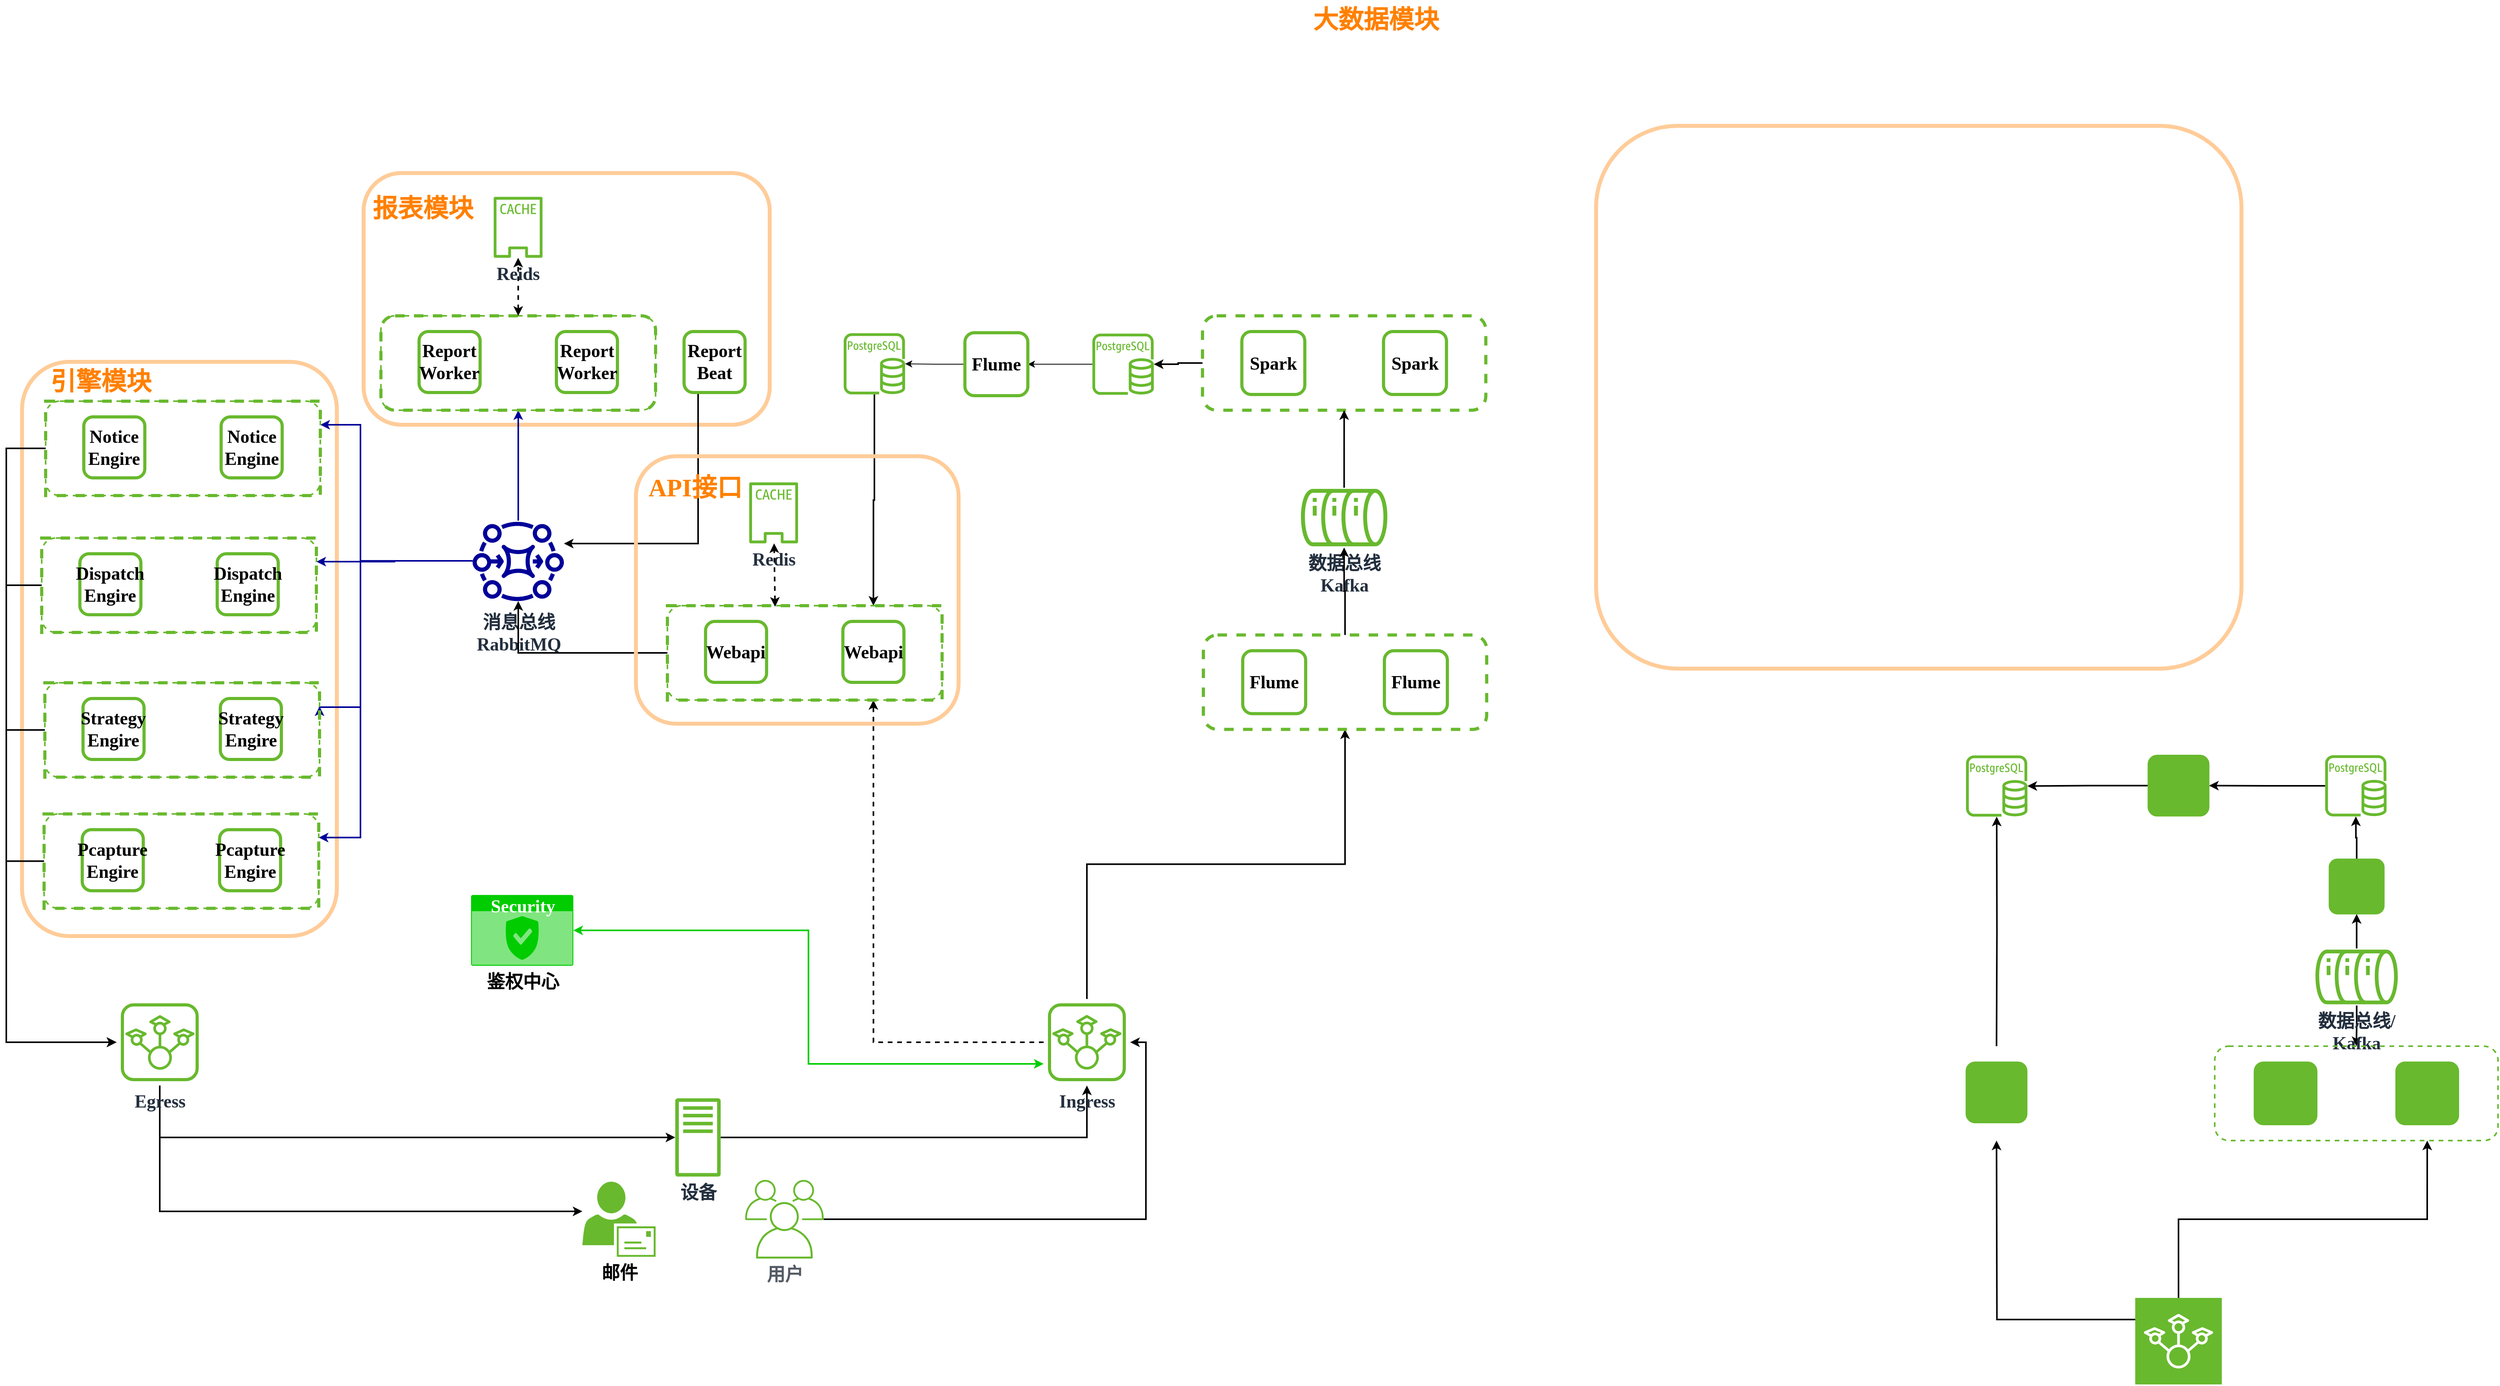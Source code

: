 <mxfile version="20.4.1" type="github">
  <diagram id="ZgeYivwBSZuSf4my9bop" name="Page-1">
    <mxGraphModel dx="4013" dy="2239" grid="1" gridSize="10" guides="1" tooltips="1" connect="1" arrows="1" fold="1" page="1" pageScale="1" pageWidth="1169" pageHeight="827" math="0" shadow="0">
      <root>
        <mxCell id="0" />
        <mxCell id="1" parent="0" />
        <mxCell id="FN92NGAg1vPfhIox8vQu-1" style="edgeStyle=orthogonalEdgeStyle;rounded=0;orthogonalLoop=1;jettySize=auto;html=1;strokeColor=#000000;entryX=1;entryY=0.5;entryDx=0;entryDy=0;strokeWidth=2;fontStyle=1;fontFamily=Garamond;fontSize=23;" edge="1" parent="1" source="FN92NGAg1vPfhIox8vQu-2" target="FN92NGAg1vPfhIox8vQu-19">
          <mxGeometry relative="1" as="geometry">
            <mxPoint x="1723.03" y="761.5" as="targetPoint" />
          </mxGeometry>
        </mxCell>
        <mxCell id="FN92NGAg1vPfhIox8vQu-2" value="" style="sketch=0;outlineConnect=0;fontColor=#232F3E;gradientColor=none;fillColor=#68B92E;strokeColor=none;dashed=0;verticalLabelPosition=bottom;verticalAlign=top;align=center;html=1;fontSize=23;fontStyle=1;aspect=fixed;pointerEvents=1;shape=mxgraph.aws4.rds_postgresql_instance;fontFamily=Garamond;" vertex="1" parent="1">
          <mxGeometry x="1886.35" y="710" width="78" height="78" as="geometry" />
        </mxCell>
        <mxCell id="FN92NGAg1vPfhIox8vQu-3" value="" style="sketch=0;outlineConnect=0;fontColor=#232F3E;gradientColor=none;fillColor=#68B92E;strokeColor=none;dashed=0;verticalLabelPosition=bottom;verticalAlign=top;align=center;html=1;fontSize=23;fontStyle=1;aspect=fixed;pointerEvents=1;shape=mxgraph.aws4.rds_postgresql_instance;fontFamily=Garamond;" vertex="1" parent="1">
          <mxGeometry x="1430.03" y="710.28" width="78" height="78" as="geometry" />
        </mxCell>
        <mxCell id="FN92NGAg1vPfhIox8vQu-4" style="edgeStyle=orthogonalEdgeStyle;rounded=0;orthogonalLoop=1;jettySize=auto;html=1;exitX=0.5;exitY=1;exitDx=0;exitDy=0;exitPerimeter=0;entryX=0.75;entryY=1;entryDx=0;entryDy=0;strokeWidth=2;fontStyle=1;fontFamily=Garamond;fontSize=23;" edge="1" parent="1" source="FN92NGAg1vPfhIox8vQu-6" target="FN92NGAg1vPfhIox8vQu-14">
          <mxGeometry relative="1" as="geometry">
            <mxPoint x="1707.03" y="1260" as="sourcePoint" />
            <mxPoint x="1707.03" y="1190" as="targetPoint" />
          </mxGeometry>
        </mxCell>
        <mxCell id="FN92NGAg1vPfhIox8vQu-5" style="edgeStyle=orthogonalEdgeStyle;rounded=0;orthogonalLoop=1;jettySize=auto;html=1;entryX=0.75;entryY=1;entryDx=0;entryDy=0;strokeColor=#000000;strokeWidth=2;exitX=1;exitY=0.75;exitDx=0;exitDy=0;exitPerimeter=0;fontStyle=1;fontFamily=Garamond;fontSize=23;" edge="1" parent="1" source="FN92NGAg1vPfhIox8vQu-6">
          <mxGeometry relative="1" as="geometry">
            <mxPoint x="1468.78" y="1200" as="targetPoint" />
          </mxGeometry>
        </mxCell>
        <mxCell id="FN92NGAg1vPfhIox8vQu-6" value="" style="sketch=0;points=[[0,0,0],[0.25,0,0],[0.5,0,0],[0.75,0,0],[1,0,0],[0,1,0],[0.25,1,0],[0.5,1,0],[0.75,1,0],[1,1,0],[0,0.25,0],[0,0.5,0],[0,0.75,0],[1,0.25,0],[1,0.5,0],[1,0.75,0]];outlineConnect=0;fontColor=#232F3E;gradientColor=none;gradientDirection=north;fillColor=#68B92E;strokeColor=#ffffff;dashed=0;verticalLabelPosition=bottom;verticalAlign=top;align=center;html=1;fontSize=23;fontStyle=1;aspect=fixed;shape=mxgraph.aws4.resourceIcon;resIcon=mxgraph.aws4.iot_sitewise;rounded=1;strokeWidth=2;direction=west;fontFamily=Garamond;" vertex="1" parent="1">
          <mxGeometry x="1645.03" y="1400" width="110" height="110" as="geometry" />
        </mxCell>
        <mxCell id="FN92NGAg1vPfhIox8vQu-7" value="" style="edgeStyle=orthogonalEdgeStyle;rounded=0;orthogonalLoop=1;jettySize=auto;html=1;strokeColor=#000000;strokeWidth=2;fontStyle=1;fontFamily=Garamond;fontSize=23;" edge="1" parent="1" source="FN92NGAg1vPfhIox8vQu-9" target="FN92NGAg1vPfhIox8vQu-14">
          <mxGeometry relative="1" as="geometry" />
        </mxCell>
        <mxCell id="FN92NGAg1vPfhIox8vQu-8" style="edgeStyle=orthogonalEdgeStyle;rounded=0;orthogonalLoop=1;jettySize=auto;html=1;entryX=0.5;entryY=1;entryDx=0;entryDy=0;strokeColor=#000000;strokeWidth=2;fontStyle=1;fontFamily=Garamond;fontSize=23;" edge="1" parent="1" source="FN92NGAg1vPfhIox8vQu-9" target="FN92NGAg1vPfhIox8vQu-11">
          <mxGeometry relative="1" as="geometry">
            <mxPoint x="1947.03" y="900" as="sourcePoint" />
          </mxGeometry>
        </mxCell>
        <mxCell id="FN92NGAg1vPfhIox8vQu-9" value="数据总线/&lt;br style=&quot;font-size: 23px;&quot;&gt;Kafka" style="sketch=0;outlineConnect=0;fontColor=#232F3E;gradientColor=none;fillColor=#68B92E;strokeColor=none;dashed=0;verticalLabelPosition=bottom;verticalAlign=top;align=center;html=1;fontSize=23;fontStyle=1;aspect=fixed;pointerEvents=1;shape=mxgraph.aws4.iot_analytics_data_store;rounded=1;strokeWidth=1;direction=south;shadow=0;perimeterSpacing=0;fontFamily=Garamond;" vertex="1" parent="1">
          <mxGeometry x="1874.03" y="955.78" width="104.63" height="72.44" as="geometry" />
        </mxCell>
        <mxCell id="FN92NGAg1vPfhIox8vQu-10" style="edgeStyle=orthogonalEdgeStyle;rounded=0;orthogonalLoop=1;jettySize=auto;html=1;strokeColor=#000000;strokeWidth=2;fontStyle=1;fontFamily=Garamond;fontSize=23;" edge="1" parent="1" source="FN92NGAg1vPfhIox8vQu-11" target="FN92NGAg1vPfhIox8vQu-2">
          <mxGeometry relative="1" as="geometry" />
        </mxCell>
        <mxCell id="FN92NGAg1vPfhIox8vQu-11" value="" style="whiteSpace=wrap;html=1;aspect=fixed;strokeColor=#68B92E;fillColor=#68B92E;gradientColor=#68B92E;rounded=1;fontStyle=1;fontFamily=Garamond;fontSize=23;" vertex="1" parent="1">
          <mxGeometry x="1891.35" y="842" width="70" height="70" as="geometry" />
        </mxCell>
        <mxCell id="FN92NGAg1vPfhIox8vQu-12" style="edgeStyle=orthogonalEdgeStyle;rounded=0;orthogonalLoop=1;jettySize=auto;html=1;strokeColor=#000000;exitX=0;exitY=0.5;exitDx=0;exitDy=0;strokeWidth=2;fontStyle=1;fontFamily=Garamond;fontSize=23;" edge="1" parent="1" source="FN92NGAg1vPfhIox8vQu-19" target="FN92NGAg1vPfhIox8vQu-3">
          <mxGeometry relative="1" as="geometry">
            <mxPoint x="1663.03" y="761.5" as="sourcePoint" />
          </mxGeometry>
        </mxCell>
        <mxCell id="FN92NGAg1vPfhIox8vQu-13" value="" style="group;fontStyle=1;fontFamily=Garamond;fontSize=23;" vertex="1" connectable="0" parent="1">
          <mxGeometry x="1746.03" y="1080" width="360" height="120" as="geometry" />
        </mxCell>
        <mxCell id="FN92NGAg1vPfhIox8vQu-14" value="" style="rounded=1;whiteSpace=wrap;html=1;strokeColor=#68B92E;fillColor=none;gradientColor=#68B92E;dashed=1;strokeWidth=2;fontStyle=1;fontFamily=Garamond;fontSize=23;" vertex="1" parent="FN92NGAg1vPfhIox8vQu-13">
          <mxGeometry width="360" height="120" as="geometry" />
        </mxCell>
        <mxCell id="FN92NGAg1vPfhIox8vQu-15" value="" style="whiteSpace=wrap;html=1;aspect=fixed;strokeColor=#68B92E;fillColor=#68B92E;gradientColor=#68B92E;rounded=1;fontStyle=1;fontFamily=Garamond;fontSize=23;" vertex="1" parent="FN92NGAg1vPfhIox8vQu-13">
          <mxGeometry x="50" y="20" width="80" height="80" as="geometry" />
        </mxCell>
        <mxCell id="FN92NGAg1vPfhIox8vQu-16" value="" style="whiteSpace=wrap;html=1;aspect=fixed;strokeColor=#68B92E;fillColor=#68B92E;gradientColor=#68B92E;rounded=1;fontStyle=1;fontFamily=Garamond;fontSize=23;" vertex="1" parent="FN92NGAg1vPfhIox8vQu-13">
          <mxGeometry x="230" y="20" width="80" height="80" as="geometry" />
        </mxCell>
        <mxCell id="FN92NGAg1vPfhIox8vQu-17" value="" style="whiteSpace=wrap;html=1;aspect=fixed;strokeColor=#68B92E;fillColor=#68B92E;gradientColor=#68B92E;rounded=1;fontStyle=1;fontFamily=Garamond;fontSize=23;" vertex="1" parent="1">
          <mxGeometry x="1430.002" y="1100" width="77.556" height="77.556" as="geometry" />
        </mxCell>
        <mxCell id="FN92NGAg1vPfhIox8vQu-18" style="edgeStyle=orthogonalEdgeStyle;rounded=0;orthogonalLoop=1;jettySize=auto;html=1;strokeColor=#000000;strokeWidth=2;exitX=0.75;exitY=0;exitDx=0;exitDy=0;fontStyle=1;fontFamily=Garamond;fontSize=23;" edge="1" parent="1" target="FN92NGAg1vPfhIox8vQu-3">
          <mxGeometry relative="1" as="geometry">
            <mxPoint x="1468.78" y="1080" as="sourcePoint" />
          </mxGeometry>
        </mxCell>
        <mxCell id="FN92NGAg1vPfhIox8vQu-19" value="" style="whiteSpace=wrap;html=1;aspect=fixed;strokeColor=#68B92E;fillColor=#68B92E;gradientColor=#68B92E;rounded=1;fontStyle=1;fontFamily=Garamond;fontSize=23;" vertex="1" parent="1">
          <mxGeometry x="1661.252" y="710" width="77.556" height="77.556" as="geometry" />
        </mxCell>
        <mxCell id="FN92NGAg1vPfhIox8vQu-108" value="" style="rounded=1;whiteSpace=wrap;html=1;shadow=0;sketch=0;strokeColor=#FFCC99;strokeWidth=5;fillColor=none;gradientColor=none;fontStyle=1;fontFamily=Garamond;fontSize=23;" vertex="1" parent="1">
          <mxGeometry x="-606" y="-30" width="516" height="320" as="geometry" />
        </mxCell>
        <mxCell id="FN92NGAg1vPfhIox8vQu-109" value="" style="rounded=1;whiteSpace=wrap;html=1;shadow=0;sketch=0;strokeColor=#FFCC99;strokeWidth=5;fillColor=none;gradientColor=none;fontStyle=1;fontFamily=Garamond;fontSize=23;" vertex="1" parent="1">
          <mxGeometry x="960" y="-90" width="820" height="690" as="geometry" />
        </mxCell>
        <mxCell id="FN92NGAg1vPfhIox8vQu-110" value="" style="rounded=1;whiteSpace=wrap;html=1;shadow=0;sketch=0;strokeColor=#FFCC99;strokeWidth=5;fillColor=none;gradientColor=none;fontStyle=1;fontFamily=Garamond;fontSize=23;" vertex="1" parent="1">
          <mxGeometry x="-1040" y="210" width="400" height="730" as="geometry" />
        </mxCell>
        <mxCell id="FN92NGAg1vPfhIox8vQu-111" style="edgeStyle=orthogonalEdgeStyle;rounded=0;orthogonalLoop=1;jettySize=auto;html=1;exitX=0.5;exitY=1;exitDx=0;exitDy=0;exitPerimeter=0;entryX=0.5;entryY=1;entryDx=0;entryDy=0;strokeWidth=2;fontStyle=1;fontFamily=Garamond;fontSize=23;" edge="1" parent="1" source="FN92NGAg1vPfhIox8vQu-117" target="FN92NGAg1vPfhIox8vQu-121">
          <mxGeometry relative="1" as="geometry">
            <mxPoint x="320" y="710" as="sourcePoint" />
            <mxPoint x="320" y="640" as="targetPoint" />
          </mxGeometry>
        </mxCell>
        <mxCell id="FN92NGAg1vPfhIox8vQu-112" style="edgeStyle=orthogonalEdgeStyle;rounded=0;orthogonalLoop=1;jettySize=auto;html=1;strokeColor=#000000;entryX=0;entryY=0.5;entryDx=0;entryDy=0;entryPerimeter=0;strokeWidth=2;fontStyle=1;fontFamily=Garamond;fontSize=23;" edge="1" parent="1" source="FN92NGAg1vPfhIox8vQu-113" target="FN92NGAg1vPfhIox8vQu-117">
          <mxGeometry relative="1" as="geometry">
            <mxPoint x="320" y="780" as="targetPoint" />
          </mxGeometry>
        </mxCell>
        <mxCell id="FN92NGAg1vPfhIox8vQu-113" value="用户" style="sketch=0;outlineConnect=0;gradientColor=none;fontColor=#545B64;strokeColor=none;fillColor=#68B92E;dashed=0;verticalLabelPosition=bottom;verticalAlign=top;align=center;html=1;fontSize=23;fontStyle=1;aspect=fixed;shape=mxgraph.aws4.illustration_users;pointerEvents=1;strokeWidth=1;fontFamily=Garamond;" vertex="1" parent="1">
          <mxGeometry x="-121.28" y="1250" width="100" height="100" as="geometry" />
        </mxCell>
        <mxCell id="FN92NGAg1vPfhIox8vQu-114" style="edgeStyle=orthogonalEdgeStyle;rounded=0;orthogonalLoop=1;jettySize=auto;html=1;strokeColor=#000000;strokeWidth=2;fontStyle=1;fontFamily=Garamond;fontSize=23;" edge="1" parent="1" source="FN92NGAg1vPfhIox8vQu-115" target="FN92NGAg1vPfhIox8vQu-117">
          <mxGeometry relative="1" as="geometry" />
        </mxCell>
        <mxCell id="FN92NGAg1vPfhIox8vQu-115" value="设备" style="sketch=0;outlineConnect=0;fontColor=#232F3E;gradientColor=none;fillColor=#68B92E;strokeColor=none;dashed=0;verticalLabelPosition=bottom;verticalAlign=top;align=center;html=1;fontSize=23;fontStyle=1;aspect=fixed;pointerEvents=1;shape=mxgraph.aws4.traditional_server;fontFamily=Garamond;" vertex="1" parent="1">
          <mxGeometry x="-210" y="1146" width="57.69" height="100" as="geometry" />
        </mxCell>
        <mxCell id="FN92NGAg1vPfhIox8vQu-116" style="edgeStyle=orthogonalEdgeStyle;rounded=0;orthogonalLoop=1;jettySize=auto;html=1;strokeColor=#000000;strokeWidth=2;entryX=0.75;entryY=1;entryDx=0;entryDy=0;fontStyle=1;fontFamily=Garamond;fontSize=23;dashed=1;" edge="1" parent="1" source="FN92NGAg1vPfhIox8vQu-117" target="FN92NGAg1vPfhIox8vQu-190">
          <mxGeometry relative="1" as="geometry">
            <mxPoint x="110" y="790" as="targetPoint" />
          </mxGeometry>
        </mxCell>
        <mxCell id="FN92NGAg1vPfhIox8vQu-117" value="Ingress" style="sketch=0;points=[[0,0,0],[0.25,0,0],[0.5,0,0],[0.75,0,0],[1,0,0],[0,1,0],[0.25,1,0],[0.5,1,0],[0.75,1,0],[1,1,0],[0,0.25,0],[0,0.5,0],[0,0.75,0],[1,0.25,0],[1,0.5,0],[1,0.75,0]];outlineConnect=0;fontColor=#232F3E;gradientColor=none;gradientDirection=north;fillColor=none;strokeColor=#68B92E;dashed=0;verticalLabelPosition=bottom;verticalAlign=top;align=center;html=1;fontSize=23;fontStyle=1;aspect=fixed;shape=mxgraph.aws4.resourceIcon;resIcon=mxgraph.aws4.iot_sitewise;rounded=1;strokeWidth=1;direction=west;fontFamily=Garamond;" vertex="1" parent="1">
          <mxGeometry x="258" y="1020" width="110" height="110" as="geometry" />
        </mxCell>
        <mxCell id="FN92NGAg1vPfhIox8vQu-124" style="edgeStyle=orthogonalEdgeStyle;rounded=0;orthogonalLoop=1;jettySize=auto;html=1;entryX=0.5;entryY=1;entryDx=0;entryDy=0;strokeColor=#000099;strokeWidth=2;fontStyle=1;fontFamily=Garamond;fontSize=23;" edge="1" parent="1" source="FN92NGAg1vPfhIox8vQu-129" target="FN92NGAg1vPfhIox8vQu-132">
          <mxGeometry relative="1" as="geometry" />
        </mxCell>
        <mxCell id="FN92NGAg1vPfhIox8vQu-125" style="edgeStyle=orthogonalEdgeStyle;rounded=0;orthogonalLoop=1;jettySize=auto;html=1;entryX=1;entryY=0.25;entryDx=0;entryDy=0;strokeColor=#000099;strokeWidth=2;fontStyle=1;fontFamily=Garamond;fontSize=23;" edge="1" parent="1" source="FN92NGAg1vPfhIox8vQu-129" target="FN92NGAg1vPfhIox8vQu-138">
          <mxGeometry relative="1" as="geometry">
            <Array as="points">
              <mxPoint x="-610" y="463" />
              <mxPoint x="-610" y="649" />
            </Array>
          </mxGeometry>
        </mxCell>
        <mxCell id="FN92NGAg1vPfhIox8vQu-126" style="edgeStyle=orthogonalEdgeStyle;rounded=0;orthogonalLoop=1;jettySize=auto;html=1;entryX=1;entryY=0.25;entryDx=0;entryDy=0;strokeColor=#000099;strokeWidth=2;fontStyle=1;fontFamily=Garamond;fontSize=23;" edge="1" parent="1" source="FN92NGAg1vPfhIox8vQu-129" target="FN92NGAg1vPfhIox8vQu-145">
          <mxGeometry relative="1" as="geometry" />
        </mxCell>
        <mxCell id="FN92NGAg1vPfhIox8vQu-127" style="edgeStyle=orthogonalEdgeStyle;rounded=0;orthogonalLoop=1;jettySize=auto;html=1;entryX=1;entryY=0.25;entryDx=0;entryDy=0;strokeColor=#000099;strokeWidth=2;fontStyle=1;fontFamily=Garamond;fontSize=23;" edge="1" parent="1" source="FN92NGAg1vPfhIox8vQu-129" target="FN92NGAg1vPfhIox8vQu-150">
          <mxGeometry relative="1" as="geometry">
            <Array as="points">
              <mxPoint x="-610" y="463" />
              <mxPoint x="-610" y="290" />
            </Array>
          </mxGeometry>
        </mxCell>
        <mxCell id="FN92NGAg1vPfhIox8vQu-128" style="edgeStyle=orthogonalEdgeStyle;rounded=0;orthogonalLoop=1;jettySize=auto;html=1;entryX=1;entryY=0.25;entryDx=0;entryDy=0;strokeColor=#000099;strokeWidth=2;fontStyle=1;fontFamily=Garamond;fontSize=23;" edge="1" parent="1" source="FN92NGAg1vPfhIox8vQu-129" target="FN92NGAg1vPfhIox8vQu-174">
          <mxGeometry relative="1" as="geometry">
            <Array as="points">
              <mxPoint x="-610" y="463" />
              <mxPoint x="-610" y="815" />
            </Array>
          </mxGeometry>
        </mxCell>
        <mxCell id="FN92NGAg1vPfhIox8vQu-129" value="消息总线&lt;br style=&quot;font-size: 23px;&quot;&gt;RabbitMQ" style="sketch=0;outlineConnect=0;fontColor=#232F3E;gradientColor=none;fillColor=#000099;strokeColor=none;dashed=0;verticalLabelPosition=bottom;verticalAlign=top;align=center;html=1;fontSize=23;fontStyle=1;aspect=fixed;pointerEvents=1;shape=mxgraph.aws4.mq_broker;rounded=1;shadow=0;strokeWidth=1;fontFamily=Garamond;" vertex="1" parent="1">
          <mxGeometry x="-467.5" y="405" width="116" height="116" as="geometry" />
        </mxCell>
        <mxCell id="FN92NGAg1vPfhIox8vQu-130" style="rounded=0;orthogonalLoop=1;jettySize=auto;html=1;strokeColor=#000000;exitX=0;exitY=0.5;exitDx=0;exitDy=0;edgeStyle=orthogonalEdgeStyle;strokeWidth=2;fontStyle=1;fontFamily=Garamond;fontSize=23;" edge="1" parent="1" source="FN92NGAg1vPfhIox8vQu-190" target="FN92NGAg1vPfhIox8vQu-129">
          <mxGeometry relative="1" as="geometry" />
        </mxCell>
        <mxCell id="FN92NGAg1vPfhIox8vQu-131" value="" style="group;fontStyle=1;fontFamily=Garamond;fontSize=23;strokeWidth=4;strokeColor=#68B92E;dashed=1;rounded=1;" vertex="1" connectable="0" parent="1">
          <mxGeometry x="-584" y="151.5" width="349" height="120" as="geometry" />
        </mxCell>
        <mxCell id="FN92NGAg1vPfhIox8vQu-132" value="" style="rounded=1;whiteSpace=wrap;html=1;strokeColor=#68B92E;fillColor=none;gradientColor=#68B92E;dashed=1;strokeWidth=2;fontStyle=1;fontFamily=Garamond;fontSize=23;" vertex="1" parent="FN92NGAg1vPfhIox8vQu-131">
          <mxGeometry width="349" height="120" as="geometry" />
        </mxCell>
        <mxCell id="FN92NGAg1vPfhIox8vQu-133" value="Report Worker" style="whiteSpace=wrap;html=1;aspect=fixed;strokeColor=#68B92E;fillColor=none;gradientColor=#68B92E;rounded=1;fontStyle=1;fontFamily=Garamond;fontSize=23;strokeWidth=4;" vertex="1" parent="FN92NGAg1vPfhIox8vQu-131">
          <mxGeometry x="48.472" y="20" width="77.556" height="77.556" as="geometry" />
        </mxCell>
        <mxCell id="FN92NGAg1vPfhIox8vQu-134" value="Report Worker" style="whiteSpace=wrap;html=1;aspect=fixed;strokeColor=#68B92E;fillColor=none;gradientColor=#68B92E;rounded=1;fontStyle=1;fontFamily=Garamond;fontSize=23;strokeWidth=4;" vertex="1" parent="FN92NGAg1vPfhIox8vQu-131">
          <mxGeometry x="222.972" y="20" width="77.556" height="77.556" as="geometry" />
        </mxCell>
        <mxCell id="FN92NGAg1vPfhIox8vQu-135" style="edgeStyle=orthogonalEdgeStyle;rounded=0;orthogonalLoop=1;jettySize=auto;html=1;strokeColor=#000000;strokeWidth=2;fontStyle=1;fontFamily=Garamond;fontSize=23;" edge="1" parent="1" source="FN92NGAg1vPfhIox8vQu-136" target="FN92NGAg1vPfhIox8vQu-129">
          <mxGeometry relative="1" as="geometry">
            <mxPoint x="-300" y="500" as="targetPoint" />
            <Array as="points">
              <mxPoint x="-181" y="441" />
            </Array>
          </mxGeometry>
        </mxCell>
        <mxCell id="FN92NGAg1vPfhIox8vQu-136" value="Report Beat" style="whiteSpace=wrap;html=1;aspect=fixed;strokeColor=#68B92E;fillColor=none;gradientColor=#68B92E;rounded=1;fontStyle=1;fontFamily=Garamond;fontSize=23;strokeWidth=4;" vertex="1" parent="1">
          <mxGeometry x="-198.838" y="171.5" width="77.556" height="77.556" as="geometry" />
        </mxCell>
        <mxCell id="FN92NGAg1vPfhIox8vQu-137" value="" style="group;fontStyle=1;fontFamily=Garamond;fontSize=23;strokeColor=#68B92E;dashed=1;strokeWidth=4;" vertex="1" connectable="0" parent="1">
          <mxGeometry x="-1011" y="618" width="349" height="120" as="geometry" />
        </mxCell>
        <mxCell id="FN92NGAg1vPfhIox8vQu-138" value="" style="rounded=1;whiteSpace=wrap;html=1;strokeColor=#68B92E;fillColor=none;gradientColor=#68B92E;dashed=1;strokeWidth=2;fontStyle=1;fontFamily=Garamond;fontSize=23;" vertex="1" parent="FN92NGAg1vPfhIox8vQu-137">
          <mxGeometry width="349" height="120" as="geometry" />
        </mxCell>
        <mxCell id="FN92NGAg1vPfhIox8vQu-139" value="Strategy Engire" style="whiteSpace=wrap;html=1;aspect=fixed;strokeColor=#68B92E;fillColor=none;gradientColor=#68B92E;rounded=1;fontStyle=1;fontFamily=Garamond;fontSize=23;strokeWidth=4;" vertex="1" parent="FN92NGAg1vPfhIox8vQu-137">
          <mxGeometry x="48.472" y="20" width="77.556" height="77.556" as="geometry" />
        </mxCell>
        <mxCell id="FN92NGAg1vPfhIox8vQu-140" value="Strategy Engire" style="whiteSpace=wrap;html=1;aspect=fixed;strokeColor=#68B92E;fillColor=none;gradientColor=#68B92E;rounded=1;fontStyle=1;fontFamily=Garamond;fontSize=23;strokeWidth=4;" vertex="1" parent="FN92NGAg1vPfhIox8vQu-137">
          <mxGeometry x="222.972" y="20" width="77.556" height="77.556" as="geometry" />
        </mxCell>
        <mxCell id="FN92NGAg1vPfhIox8vQu-141" style="edgeStyle=orthogonalEdgeStyle;rounded=0;orthogonalLoop=1;jettySize=auto;html=1;strokeColor=#000000;strokeWidth=2;fontStyle=1;fontFamily=Garamond;fontSize=23;" edge="1" parent="1" source="FN92NGAg1vPfhIox8vQu-143" target="FN92NGAg1vPfhIox8vQu-148">
          <mxGeometry relative="1" as="geometry">
            <mxPoint x="-360" y="1290" as="targetPoint" />
            <Array as="points">
              <mxPoint x="-865" y="1290" />
            </Array>
          </mxGeometry>
        </mxCell>
        <mxCell id="FN92NGAg1vPfhIox8vQu-142" style="edgeStyle=orthogonalEdgeStyle;rounded=0;orthogonalLoop=1;jettySize=auto;html=1;strokeColor=#000000;strokeWidth=2;fontStyle=1;fontFamily=Garamond;fontSize=23;" edge="1" parent="1" source="FN92NGAg1vPfhIox8vQu-143" target="FN92NGAg1vPfhIox8vQu-115">
          <mxGeometry relative="1" as="geometry">
            <Array as="points">
              <mxPoint x="-865" y="1196" />
            </Array>
          </mxGeometry>
        </mxCell>
        <mxCell id="FN92NGAg1vPfhIox8vQu-143" value="Egress" style="sketch=0;points=[[0,0,0],[0.25,0,0],[0.5,0,0],[0.75,0,0],[1,0,0],[0,1,0],[0.25,1,0],[0.5,1,0],[0.75,1,0],[1,1,0],[0,0.25,0],[0,0.5,0],[0,0.75,0],[1,0.25,0],[1,0.5,0],[1,0.75,0]];outlineConnect=0;fontColor=#232F3E;gradientColor=none;gradientDirection=north;fillColor=none;strokeColor=#68B92E;verticalLabelPosition=bottom;verticalAlign=top;align=center;html=1;fontSize=23;fontStyle=1;aspect=fixed;shape=mxgraph.aws4.resourceIcon;resIcon=mxgraph.aws4.iot_sitewise;rounded=1;strokeWidth=0;direction=west;fontFamily=Garamond;shadow=0;" vertex="1" parent="1">
          <mxGeometry x="-920" y="1020" width="110" height="110" as="geometry" />
        </mxCell>
        <mxCell id="FN92NGAg1vPfhIox8vQu-144" value="" style="group;fontStyle=1;fontFamily=Garamond;fontSize=23;strokeColor=#68B92E;dashed=1;strokeWidth=4;" vertex="1" connectable="0" parent="1">
          <mxGeometry x="-1015" y="434" width="349" height="120" as="geometry" />
        </mxCell>
        <mxCell id="FN92NGAg1vPfhIox8vQu-145" value="" style="rounded=1;whiteSpace=wrap;html=1;strokeColor=#68B92E;fillColor=none;gradientColor=#68B92E;dashed=1;strokeWidth=2;fontStyle=1;fontFamily=Garamond;fontSize=23;" vertex="1" parent="FN92NGAg1vPfhIox8vQu-144">
          <mxGeometry width="349" height="120" as="geometry" />
        </mxCell>
        <mxCell id="FN92NGAg1vPfhIox8vQu-146" value="Dispatch Engire" style="whiteSpace=wrap;html=1;aspect=fixed;strokeColor=#68B92E;fillColor=none;gradientColor=#68B92E;rounded=1;fontStyle=1;fontFamily=Garamond;fontSize=23;strokeWidth=4;" vertex="1" parent="FN92NGAg1vPfhIox8vQu-144">
          <mxGeometry x="48.472" y="20" width="77.556" height="77.556" as="geometry" />
        </mxCell>
        <mxCell id="FN92NGAg1vPfhIox8vQu-147" value="Dispatch Engine" style="whiteSpace=wrap;html=1;aspect=fixed;strokeColor=#68B92E;fillColor=none;gradientColor=#68B92E;rounded=1;fontStyle=1;fontFamily=Garamond;fontSize=23;strokeWidth=4;" vertex="1" parent="FN92NGAg1vPfhIox8vQu-144">
          <mxGeometry x="222.972" y="20" width="77.556" height="77.556" as="geometry" />
        </mxCell>
        <mxCell id="FN92NGAg1vPfhIox8vQu-148" value="邮件" style="sketch=0;pointerEvents=1;shadow=0;dashed=0;html=1;strokeColor=none;fillColor=#68B92E;labelPosition=center;verticalLabelPosition=bottom;verticalAlign=top;outlineConnect=0;align=center;shape=mxgraph.office.users.mail_user;rounded=1;strokeWidth=1;fontStyle=1;fontFamily=Garamond;fontSize=23;" vertex="1" parent="1">
          <mxGeometry x="-328" y="1252.25" width="93" height="95.5" as="geometry" />
        </mxCell>
        <mxCell id="FN92NGAg1vPfhIox8vQu-149" value="" style="group;dashed=1;strokeWidth=4;fontStyle=1;fontFamily=Garamond;fontSize=23;strokeColor=#68B92E;" vertex="1" connectable="0" parent="1">
          <mxGeometry x="-1010" y="260" width="349" height="120" as="geometry" />
        </mxCell>
        <mxCell id="FN92NGAg1vPfhIox8vQu-150" value="" style="rounded=1;whiteSpace=wrap;html=1;strokeColor=#68B92E;fillColor=none;gradientColor=#68B92E;dashed=1;strokeWidth=2;fontStyle=1;fontFamily=Garamond;fontSize=23;" vertex="1" parent="FN92NGAg1vPfhIox8vQu-149">
          <mxGeometry width="349" height="120" as="geometry" />
        </mxCell>
        <mxCell id="FN92NGAg1vPfhIox8vQu-151" value="Notice &lt;br style=&quot;font-size: 23px;&quot;&gt;Engire" style="whiteSpace=wrap;html=1;aspect=fixed;strokeColor=#68B92E;fillColor=none;gradientColor=#68B92E;rounded=1;fontStyle=1;fontFamily=Garamond;fontSize=23;strokeWidth=4;" vertex="1" parent="FN92NGAg1vPfhIox8vQu-149">
          <mxGeometry x="48.472" y="20" width="77.556" height="77.556" as="geometry" />
        </mxCell>
        <mxCell id="FN92NGAg1vPfhIox8vQu-152" value="Notice &lt;br style=&quot;font-size: 23px;&quot;&gt;Engine" style="whiteSpace=wrap;html=1;aspect=fixed;strokeColor=#68B92E;fillColor=none;gradientColor=#68B92E;rounded=1;fontStyle=1;fontFamily=Garamond;fontSize=23;strokeWidth=4;" vertex="1" parent="FN92NGAg1vPfhIox8vQu-149">
          <mxGeometry x="222.972" y="20" width="77.556" height="77.556" as="geometry" />
        </mxCell>
        <mxCell id="FN92NGAg1vPfhIox8vQu-161" style="edgeStyle=orthogonalEdgeStyle;rounded=0;orthogonalLoop=1;jettySize=auto;html=1;entryX=0.75;entryY=0;entryDx=0;entryDy=0;strokeColor=#000000;strokeWidth=2;fontStyle=1;fontFamily=Garamond;fontSize=23;" edge="1" parent="1" source="FN92NGAg1vPfhIox8vQu-200" target="FN92NGAg1vPfhIox8vQu-190">
          <mxGeometry relative="1" as="geometry">
            <mxPoint x="42" y="259.822" as="sourcePoint" />
          </mxGeometry>
        </mxCell>
        <mxCell id="FN92NGAg1vPfhIox8vQu-164" value="Reids" style="sketch=0;outlineConnect=0;fontColor=#232F3E;gradientColor=none;fillColor=#68B92E;strokeColor=none;dashed=0;verticalLabelPosition=bottom;verticalAlign=top;align=center;html=1;fontSize=23;fontStyle=1;aspect=fixed;pointerEvents=1;shape=mxgraph.aws4.cached_volume;rounded=1;shadow=0;strokeWidth=1;fontFamily=Garamond;" vertex="1" parent="1">
          <mxGeometry x="-440.71" width="62" height="78" as="geometry" />
        </mxCell>
        <mxCell id="FN92NGAg1vPfhIox8vQu-169" style="edgeStyle=orthogonalEdgeStyle;rounded=0;orthogonalLoop=1;jettySize=auto;html=1;strokeColor=#000000;strokeWidth=2;fontStyle=1;fontFamily=Garamond;fontSize=23;" edge="1" parent="1" source="FN92NGAg1vPfhIox8vQu-166" target="FN92NGAg1vPfhIox8vQu-198">
          <mxGeometry relative="1" as="geometry">
            <mxPoint x="92" y="210" as="targetPoint" />
          </mxGeometry>
        </mxCell>
        <mxCell id="FN92NGAg1vPfhIox8vQu-170" value="" style="endArrow=classic;startArrow=classic;html=1;rounded=0;dashed=1;strokeColor=#000000;strokeWidth=2;exitX=0.5;exitY=0;exitDx=0;exitDy=0;fontStyle=1;fontFamily=Garamond;fontSize=23;" edge="1" parent="1" source="FN92NGAg1vPfhIox8vQu-132" target="FN92NGAg1vPfhIox8vQu-164">
          <mxGeometry width="50" height="50" relative="1" as="geometry">
            <mxPoint x="80" y="510" as="sourcePoint" />
            <mxPoint x="-260" y="50" as="targetPoint" />
          </mxGeometry>
        </mxCell>
        <mxCell id="FN92NGAg1vPfhIox8vQu-171" value="Security" style="html=1;strokeColor=none;fillColor=#00CC00;labelPosition=center;verticalLabelPosition=middle;verticalAlign=top;align=center;fontSize=23;outlineConnect=0;spacingTop=-6;fontColor=#FFFFFF;sketch=0;shape=mxgraph.sitemap.security;rounded=1;shadow=0;dashed=1;strokeWidth=1;fontStyle=1;fontFamily=Garamond;" vertex="1" parent="1">
          <mxGeometry x="-469.5" y="887.78" width="130" height="90" as="geometry" />
        </mxCell>
        <mxCell id="FN92NGAg1vPfhIox8vQu-172" value="" style="endArrow=classic;startArrow=classic;html=1;rounded=0;strokeColor=#00CC00;strokeWidth=2;exitX=1;exitY=0.5;exitDx=0;exitDy=0;exitPerimeter=0;entryX=1;entryY=0.25;entryDx=0;entryDy=0;entryPerimeter=0;edgeStyle=orthogonalEdgeStyle;fontStyle=1;fontFamily=Garamond;fontSize=23;" edge="1" parent="1" source="FN92NGAg1vPfhIox8vQu-171" target="FN92NGAg1vPfhIox8vQu-117">
          <mxGeometry width="50" height="50" relative="1" as="geometry">
            <mxPoint x="80" y="840" as="sourcePoint" />
            <mxPoint x="130" y="790" as="targetPoint" />
          </mxGeometry>
        </mxCell>
        <mxCell id="FN92NGAg1vPfhIox8vQu-173" value="" style="group;fontStyle=1;fontFamily=Garamond;fontSize=23;strokeColor=#68B92E;dashed=1;strokeWidth=4;" vertex="1" connectable="0" parent="1">
          <mxGeometry x="-1012" y="784.78" width="349" height="120" as="geometry" />
        </mxCell>
        <mxCell id="FN92NGAg1vPfhIox8vQu-174" value="" style="rounded=1;whiteSpace=wrap;html=1;strokeColor=#68B92E;fillColor=none;gradientColor=#68B92E;dashed=1;strokeWidth=2;fontStyle=1;fontFamily=Garamond;fontSize=23;" vertex="1" parent="FN92NGAg1vPfhIox8vQu-173">
          <mxGeometry width="349" height="120" as="geometry" />
        </mxCell>
        <mxCell id="FN92NGAg1vPfhIox8vQu-175" value="Pcapture&lt;br style=&quot;font-size: 23px;&quot;&gt;Engire" style="whiteSpace=wrap;html=1;aspect=fixed;strokeColor=#68B92E;fillColor=none;gradientColor=#68B92E;rounded=1;fontStyle=1;fontFamily=Garamond;fontSize=23;strokeWidth=4;" vertex="1" parent="FN92NGAg1vPfhIox8vQu-173">
          <mxGeometry x="48.472" y="20" width="77.556" height="77.556" as="geometry" />
        </mxCell>
        <mxCell id="FN92NGAg1vPfhIox8vQu-176" value="Pcapture&lt;br style=&quot;font-size: 23px;&quot;&gt;Engire" style="whiteSpace=wrap;html=1;aspect=fixed;strokeColor=#68B92E;fillColor=none;gradientColor=#68B92E;rounded=1;fontStyle=1;fontFamily=Garamond;fontSize=23;strokeWidth=4;" vertex="1" parent="FN92NGAg1vPfhIox8vQu-173">
          <mxGeometry x="222.972" y="20" width="77.556" height="77.556" as="geometry" />
        </mxCell>
        <mxCell id="FN92NGAg1vPfhIox8vQu-177" style="edgeStyle=orthogonalEdgeStyle;rounded=0;orthogonalLoop=1;jettySize=auto;html=1;exitX=0;exitY=0.5;exitDx=0;exitDy=0;entryX=1;entryY=0.5;entryDx=0;entryDy=0;entryPerimeter=0;strokeColor=#000000;strokeWidth=2;fontStyle=1;fontFamily=Garamond;fontSize=23;" edge="1" parent="1" source="FN92NGAg1vPfhIox8vQu-174" target="FN92NGAg1vPfhIox8vQu-143">
          <mxGeometry relative="1" as="geometry">
            <Array as="points">
              <mxPoint x="-1060" y="845" />
              <mxPoint x="-1060" y="1075" />
            </Array>
          </mxGeometry>
        </mxCell>
        <mxCell id="FN92NGAg1vPfhIox8vQu-178" style="edgeStyle=orthogonalEdgeStyle;rounded=0;orthogonalLoop=1;jettySize=auto;html=1;entryX=1;entryY=0.5;entryDx=0;entryDy=0;entryPerimeter=0;strokeColor=#000000;strokeWidth=2;fontStyle=1;fontFamily=Garamond;fontSize=23;" edge="1" parent="1" source="FN92NGAg1vPfhIox8vQu-138" target="FN92NGAg1vPfhIox8vQu-143">
          <mxGeometry relative="1" as="geometry">
            <Array as="points">
              <mxPoint x="-1060" y="678" />
              <mxPoint x="-1060" y="1075" />
            </Array>
          </mxGeometry>
        </mxCell>
        <mxCell id="FN92NGAg1vPfhIox8vQu-179" style="edgeStyle=orthogonalEdgeStyle;rounded=0;orthogonalLoop=1;jettySize=auto;html=1;entryX=1;entryY=0.5;entryDx=0;entryDy=0;entryPerimeter=0;strokeColor=#000000;strokeWidth=2;fontStyle=1;fontFamily=Garamond;fontSize=23;" edge="1" parent="1" source="FN92NGAg1vPfhIox8vQu-145" target="FN92NGAg1vPfhIox8vQu-143">
          <mxGeometry relative="1" as="geometry">
            <Array as="points">
              <mxPoint x="-1060" y="494" />
              <mxPoint x="-1060" y="1075" />
            </Array>
          </mxGeometry>
        </mxCell>
        <mxCell id="FN92NGAg1vPfhIox8vQu-180" style="edgeStyle=orthogonalEdgeStyle;rounded=0;orthogonalLoop=1;jettySize=auto;html=1;entryX=1;entryY=0.5;entryDx=0;entryDy=0;entryPerimeter=0;strokeColor=#000000;strokeWidth=2;fontStyle=1;fontFamily=Garamond;fontSize=23;" edge="1" parent="1" source="FN92NGAg1vPfhIox8vQu-150" target="FN92NGAg1vPfhIox8vQu-143">
          <mxGeometry relative="1" as="geometry">
            <Array as="points">
              <mxPoint x="-1060" y="320" />
              <mxPoint x="-1060" y="1075" />
            </Array>
          </mxGeometry>
        </mxCell>
        <mxCell id="FN92NGAg1vPfhIox8vQu-181" value="大数据模块" style="text;html=1;align=center;verticalAlign=middle;resizable=0;points=[];autosize=1;strokeColor=none;fillColor=none;fontSize=32;fontFamily=Garamond;fontColor=#FF8000;fontStyle=1" vertex="1" parent="1">
          <mxGeometry x="590" y="-250.0" width="180" height="50" as="geometry" />
        </mxCell>
        <mxCell id="FN92NGAg1vPfhIox8vQu-182" value="&lt;b&gt;报表模块&lt;/b&gt;" style="text;html=1;align=center;verticalAlign=middle;resizable=0;points=[];autosize=1;strokeColor=none;fillColor=none;fontSize=32;fontFamily=Garamond;fontColor=#FF8000;" vertex="1" parent="1">
          <mxGeometry x="-606" y="-10" width="150" height="50" as="geometry" />
        </mxCell>
        <mxCell id="FN92NGAg1vPfhIox8vQu-183" value="&lt;b&gt;引擎模块&lt;/b&gt;" style="text;html=1;align=center;verticalAlign=middle;resizable=0;points=[];autosize=1;strokeColor=none;fillColor=none;fontSize=32;fontFamily=Garamond;fontColor=#FF8000;" vertex="1" parent="1">
          <mxGeometry x="-1015" y="210" width="150" height="50" as="geometry" />
        </mxCell>
        <mxCell id="FN92NGAg1vPfhIox8vQu-184" value="" style="whiteSpace=wrap;html=1;aspect=fixed;rounded=1;shadow=0;sketch=0;strokeColor=#68B92E;strokeWidth=4;fontFamily=Garamond;fontSize=32;fontColor=#FF8000;fillColor=none;gradientColor=none;" vertex="1" parent="1">
          <mxGeometry x="-912.5" y="1027.5" width="95" height="95" as="geometry" />
        </mxCell>
        <mxCell id="FN92NGAg1vPfhIox8vQu-185" value="" style="whiteSpace=wrap;html=1;aspect=fixed;rounded=1;shadow=0;sketch=0;strokeColor=#68B92E;strokeWidth=4;fontFamily=Garamond;fontSize=32;fontColor=#FF8000;fillColor=none;gradientColor=none;" vertex="1" parent="1">
          <mxGeometry x="265.5" y="1027.5" width="95" height="95" as="geometry" />
        </mxCell>
        <mxCell id="FN92NGAg1vPfhIox8vQu-186" value="&lt;span style=&quot;font-size: 23px;&quot;&gt;&lt;font color=&quot;#000000&quot; style=&quot;font-size: 23px;&quot;&gt;鉴权中心&lt;/font&gt;&lt;/span&gt;" style="text;html=1;align=center;verticalAlign=middle;resizable=0;points=[];autosize=1;strokeColor=none;fillColor=none;fontSize=23;fontFamily=Garamond;fontColor=#FF8000;fontStyle=1" vertex="1" parent="1">
          <mxGeometry x="-464.5" y="977.78" width="120" height="40" as="geometry" />
        </mxCell>
        <mxCell id="FN92NGAg1vPfhIox8vQu-187" value="" style="group" vertex="1" connectable="0" parent="1">
          <mxGeometry x="-260" y="330" width="410" height="340" as="geometry" />
        </mxCell>
        <mxCell id="FN92NGAg1vPfhIox8vQu-188" value="" style="rounded=1;whiteSpace=wrap;html=1;shadow=0;sketch=0;strokeColor=#FFCC99;strokeWidth=5;fillColor=none;gradientColor=none;fontStyle=1;fontFamily=Garamond;fontSize=23;" vertex="1" parent="FN92NGAg1vPfhIox8vQu-187">
          <mxGeometry width="410" height="340" as="geometry" />
        </mxCell>
        <mxCell id="FN92NGAg1vPfhIox8vQu-189" value="" style="group;fontStyle=1;fontFamily=Garamond;fontSize=23;strokeColor=#68B92E;dashed=1;strokeWidth=4;" vertex="1" connectable="0" parent="FN92NGAg1vPfhIox8vQu-187">
          <mxGeometry x="40" y="190" width="349" height="120" as="geometry" />
        </mxCell>
        <mxCell id="FN92NGAg1vPfhIox8vQu-190" value="" style="rounded=1;whiteSpace=wrap;html=1;strokeColor=#68B92E;fillColor=none;gradientColor=#68B92E;dashed=1;strokeWidth=2;fontStyle=1;fontFamily=Garamond;fontSize=23;" vertex="1" parent="FN92NGAg1vPfhIox8vQu-189">
          <mxGeometry width="349" height="120" as="geometry" />
        </mxCell>
        <mxCell id="FN92NGAg1vPfhIox8vQu-191" value="Webapi" style="whiteSpace=wrap;html=1;aspect=fixed;strokeColor=#68B92E;fillColor=none;gradientColor=#68B92E;rounded=1;fontStyle=1;fontFamily=Garamond;fontSize=23;strokeWidth=4;" vertex="1" parent="FN92NGAg1vPfhIox8vQu-189">
          <mxGeometry x="48.472" y="20" width="77.556" height="77.556" as="geometry" />
        </mxCell>
        <mxCell id="FN92NGAg1vPfhIox8vQu-192" value="Webapi" style="whiteSpace=wrap;html=1;aspect=fixed;strokeColor=#68B92E;fillColor=none;gradientColor=#68B92E;rounded=1;fontStyle=1;fontFamily=Garamond;fontSize=23;strokeWidth=4;" vertex="1" parent="FN92NGAg1vPfhIox8vQu-189">
          <mxGeometry x="222.972" y="20" width="77.556" height="77.556" as="geometry" />
        </mxCell>
        <mxCell id="FN92NGAg1vPfhIox8vQu-193" value="Redis" style="sketch=0;outlineConnect=0;fontColor=#232F3E;gradientColor=none;fillColor=#68B92E;strokeColor=none;dashed=0;verticalLabelPosition=bottom;verticalAlign=top;align=center;html=1;fontSize=23;fontStyle=1;aspect=fixed;pointerEvents=1;shape=mxgraph.aws4.cached_volume;rounded=1;shadow=0;strokeWidth=1;fontFamily=Garamond;" vertex="1" parent="FN92NGAg1vPfhIox8vQu-187">
          <mxGeometry x="144" y="33" width="62" height="78" as="geometry" />
        </mxCell>
        <mxCell id="FN92NGAg1vPfhIox8vQu-194" value="" style="endArrow=classic;startArrow=classic;html=1;rounded=0;strokeColor=#000000;strokeWidth=2;exitX=0.392;exitY=0.011;exitDx=0;exitDy=0;exitPerimeter=0;dashed=1;fontStyle=1;fontFamily=Garamond;fontSize=23;" edge="1" parent="FN92NGAg1vPfhIox8vQu-187" source="FN92NGAg1vPfhIox8vQu-190" target="FN92NGAg1vPfhIox8vQu-193">
          <mxGeometry width="50" height="50" relative="1" as="geometry">
            <mxPoint x="300" y="330" as="sourcePoint" />
            <mxPoint x="350" y="280" as="targetPoint" />
          </mxGeometry>
        </mxCell>
        <mxCell id="FN92NGAg1vPfhIox8vQu-195" value="&lt;b&gt;API接口&lt;/b&gt;" style="text;html=1;align=center;verticalAlign=middle;resizable=0;points=[];autosize=1;strokeColor=none;fillColor=none;fontSize=32;fontFamily=Garamond;fontColor=#FF8000;" vertex="1" parent="FN92NGAg1vPfhIox8vQu-187">
          <mxGeometry x="5" y="15" width="140" height="50" as="geometry" />
        </mxCell>
        <mxCell id="FN92NGAg1vPfhIox8vQu-201" style="edgeStyle=orthogonalEdgeStyle;rounded=0;orthogonalLoop=1;jettySize=auto;html=1;entryX=1;entryY=0.5;entryDx=0;entryDy=0;" edge="1" parent="1" source="FN92NGAg1vPfhIox8vQu-198" target="FN92NGAg1vPfhIox8vQu-199">
          <mxGeometry relative="1" as="geometry" />
        </mxCell>
        <mxCell id="FN92NGAg1vPfhIox8vQu-198" value="" style="sketch=0;outlineConnect=0;fontColor=#232F3E;gradientColor=none;fillColor=#68B92E;strokeColor=none;dashed=0;verticalLabelPosition=bottom;verticalAlign=top;align=center;html=1;fontSize=23;fontStyle=1;aspect=fixed;pointerEvents=1;shape=mxgraph.aws4.rds_postgresql_instance;fontFamily=Garamond;" vertex="1" parent="1">
          <mxGeometry x="320" y="174" width="78" height="78" as="geometry" />
        </mxCell>
        <mxCell id="FN92NGAg1vPfhIox8vQu-120" value="" style="group;fontStyle=1;fontFamily=Garamond;fontSize=23;strokeWidth=4;" vertex="1" connectable="0" parent="1">
          <mxGeometry x="461" y="557.28" width="360" height="120" as="geometry" />
        </mxCell>
        <mxCell id="FN92NGAg1vPfhIox8vQu-121" value="" style="rounded=1;whiteSpace=wrap;html=1;strokeColor=#68B92E;fillColor=none;gradientColor=#68B92E;dashed=1;strokeWidth=4;fontStyle=1;fontFamily=Garamond;fontSize=23;" vertex="1" parent="FN92NGAg1vPfhIox8vQu-120">
          <mxGeometry width="360" height="120" as="geometry" />
        </mxCell>
        <mxCell id="FN92NGAg1vPfhIox8vQu-122" value="Flume" style="whiteSpace=wrap;html=1;aspect=fixed;strokeColor=#68B92E;fillColor=none;gradientColor=none;rounded=1;fontStyle=1;fontFamily=Garamond;fontSize=23;strokeWidth=4;" vertex="1" parent="FN92NGAg1vPfhIox8vQu-120">
          <mxGeometry x="50" y="20" width="80" height="80" as="geometry" />
        </mxCell>
        <mxCell id="FN92NGAg1vPfhIox8vQu-123" value="Flume" style="whiteSpace=wrap;html=1;aspect=fixed;strokeColor=#68B92E;fillColor=none;gradientColor=none;rounded=1;fontStyle=1;fontFamily=Garamond;fontSize=23;strokeWidth=4;" vertex="1" parent="FN92NGAg1vPfhIox8vQu-120">
          <mxGeometry x="230" y="20" width="80" height="80" as="geometry" />
        </mxCell>
        <mxCell id="FN92NGAg1vPfhIox8vQu-197" value="" style="group" vertex="1" connectable="0" parent="1">
          <mxGeometry x="459.89" y="151.5" width="360" height="120" as="geometry" />
        </mxCell>
        <mxCell id="FN92NGAg1vPfhIox8vQu-166" value="" style="rounded=1;whiteSpace=wrap;html=1;strokeColor=#68B92E;fillColor=none;gradientColor=#68B92E;dashed=1;strokeWidth=4;fontStyle=1;fontFamily=Garamond;fontSize=23;" vertex="1" parent="FN92NGAg1vPfhIox8vQu-197">
          <mxGeometry width="360" height="120" as="geometry" />
        </mxCell>
        <mxCell id="FN92NGAg1vPfhIox8vQu-167" value="Spark" style="whiteSpace=wrap;html=1;aspect=fixed;strokeColor=#68B92E;fillColor=none;gradientColor=#68B92E;rounded=1;fontStyle=1;fontFamily=Garamond;fontSize=23;strokeWidth=4;" vertex="1" parent="FN92NGAg1vPfhIox8vQu-197">
          <mxGeometry x="50" y="20" width="80" height="80" as="geometry" />
        </mxCell>
        <mxCell id="FN92NGAg1vPfhIox8vQu-168" value="Spark" style="whiteSpace=wrap;html=1;aspect=fixed;strokeColor=#68B92E;fillColor=none;gradientColor=none;rounded=1;fontStyle=1;fontFamily=Garamond;fontSize=23;strokeWidth=4;" vertex="1" parent="FN92NGAg1vPfhIox8vQu-197">
          <mxGeometry x="230" y="20" width="80" height="80" as="geometry" />
        </mxCell>
        <mxCell id="FN92NGAg1vPfhIox8vQu-119" value="数据总线&lt;br style=&quot;font-size: 23px;&quot;&gt;Kafka" style="sketch=0;outlineConnect=0;fontColor=#232F3E;gradientColor=none;fillColor=#68B92E;strokeColor=none;dashed=0;verticalLabelPosition=bottom;verticalAlign=top;align=center;html=1;fontSize=23;fontStyle=1;aspect=fixed;pointerEvents=1;shape=mxgraph.aws4.iot_analytics_data_store;rounded=1;strokeWidth=1;direction=south;shadow=0;perimeterSpacing=0;fontFamily=Garamond;" vertex="1" parent="1">
          <mxGeometry x="585" y="370" width="109.77" height="76" as="geometry" />
        </mxCell>
        <mxCell id="FN92NGAg1vPfhIox8vQu-118" style="edgeStyle=orthogonalEdgeStyle;rounded=0;orthogonalLoop=1;jettySize=auto;html=1;strokeColor=#000000;strokeWidth=2;entryX=0.5;entryY=1;entryDx=0;entryDy=0;fontStyle=1;fontFamily=Garamond;fontSize=23;" edge="1" parent="1" source="FN92NGAg1vPfhIox8vQu-119" target="FN92NGAg1vPfhIox8vQu-166">
          <mxGeometry relative="1" as="geometry">
            <mxPoint x="980" y="317.28" as="sourcePoint" />
          </mxGeometry>
        </mxCell>
        <mxCell id="FN92NGAg1vPfhIox8vQu-163" style="edgeStyle=orthogonalEdgeStyle;rounded=0;orthogonalLoop=1;jettySize=auto;html=1;strokeColor=#000000;strokeWidth=2;fontStyle=1;fontFamily=Garamond;fontSize=23;exitX=0.5;exitY=0;exitDx=0;exitDy=0;" edge="1" parent="1" source="FN92NGAg1vPfhIox8vQu-121" target="FN92NGAg1vPfhIox8vQu-119">
          <mxGeometry relative="1" as="geometry" />
        </mxCell>
        <mxCell id="FN92NGAg1vPfhIox8vQu-202" value="" style="edgeStyle=orthogonalEdgeStyle;rounded=0;orthogonalLoop=1;jettySize=auto;html=1;" edge="1" parent="1" source="FN92NGAg1vPfhIox8vQu-199" target="FN92NGAg1vPfhIox8vQu-200">
          <mxGeometry relative="1" as="geometry" />
        </mxCell>
        <mxCell id="FN92NGAg1vPfhIox8vQu-199" value="Flume" style="whiteSpace=wrap;html=1;aspect=fixed;strokeColor=#68B92E;fillColor=none;gradientColor=none;rounded=1;fontStyle=1;fontFamily=Garamond;fontSize=23;strokeWidth=4;" vertex="1" parent="1">
          <mxGeometry x="158" y="173" width="80" height="80" as="geometry" />
        </mxCell>
        <mxCell id="FN92NGAg1vPfhIox8vQu-200" value="" style="sketch=0;outlineConnect=0;fontColor=#232F3E;gradientColor=none;fillColor=#68B92E;strokeColor=none;dashed=0;verticalLabelPosition=bottom;verticalAlign=top;align=center;html=1;fontSize=23;fontStyle=1;aspect=fixed;pointerEvents=1;shape=mxgraph.aws4.rds_postgresql_instance;fontFamily=Garamond;" vertex="1" parent="1">
          <mxGeometry x="4" y="173.5" width="78" height="78" as="geometry" />
        </mxCell>
      </root>
    </mxGraphModel>
  </diagram>
</mxfile>
